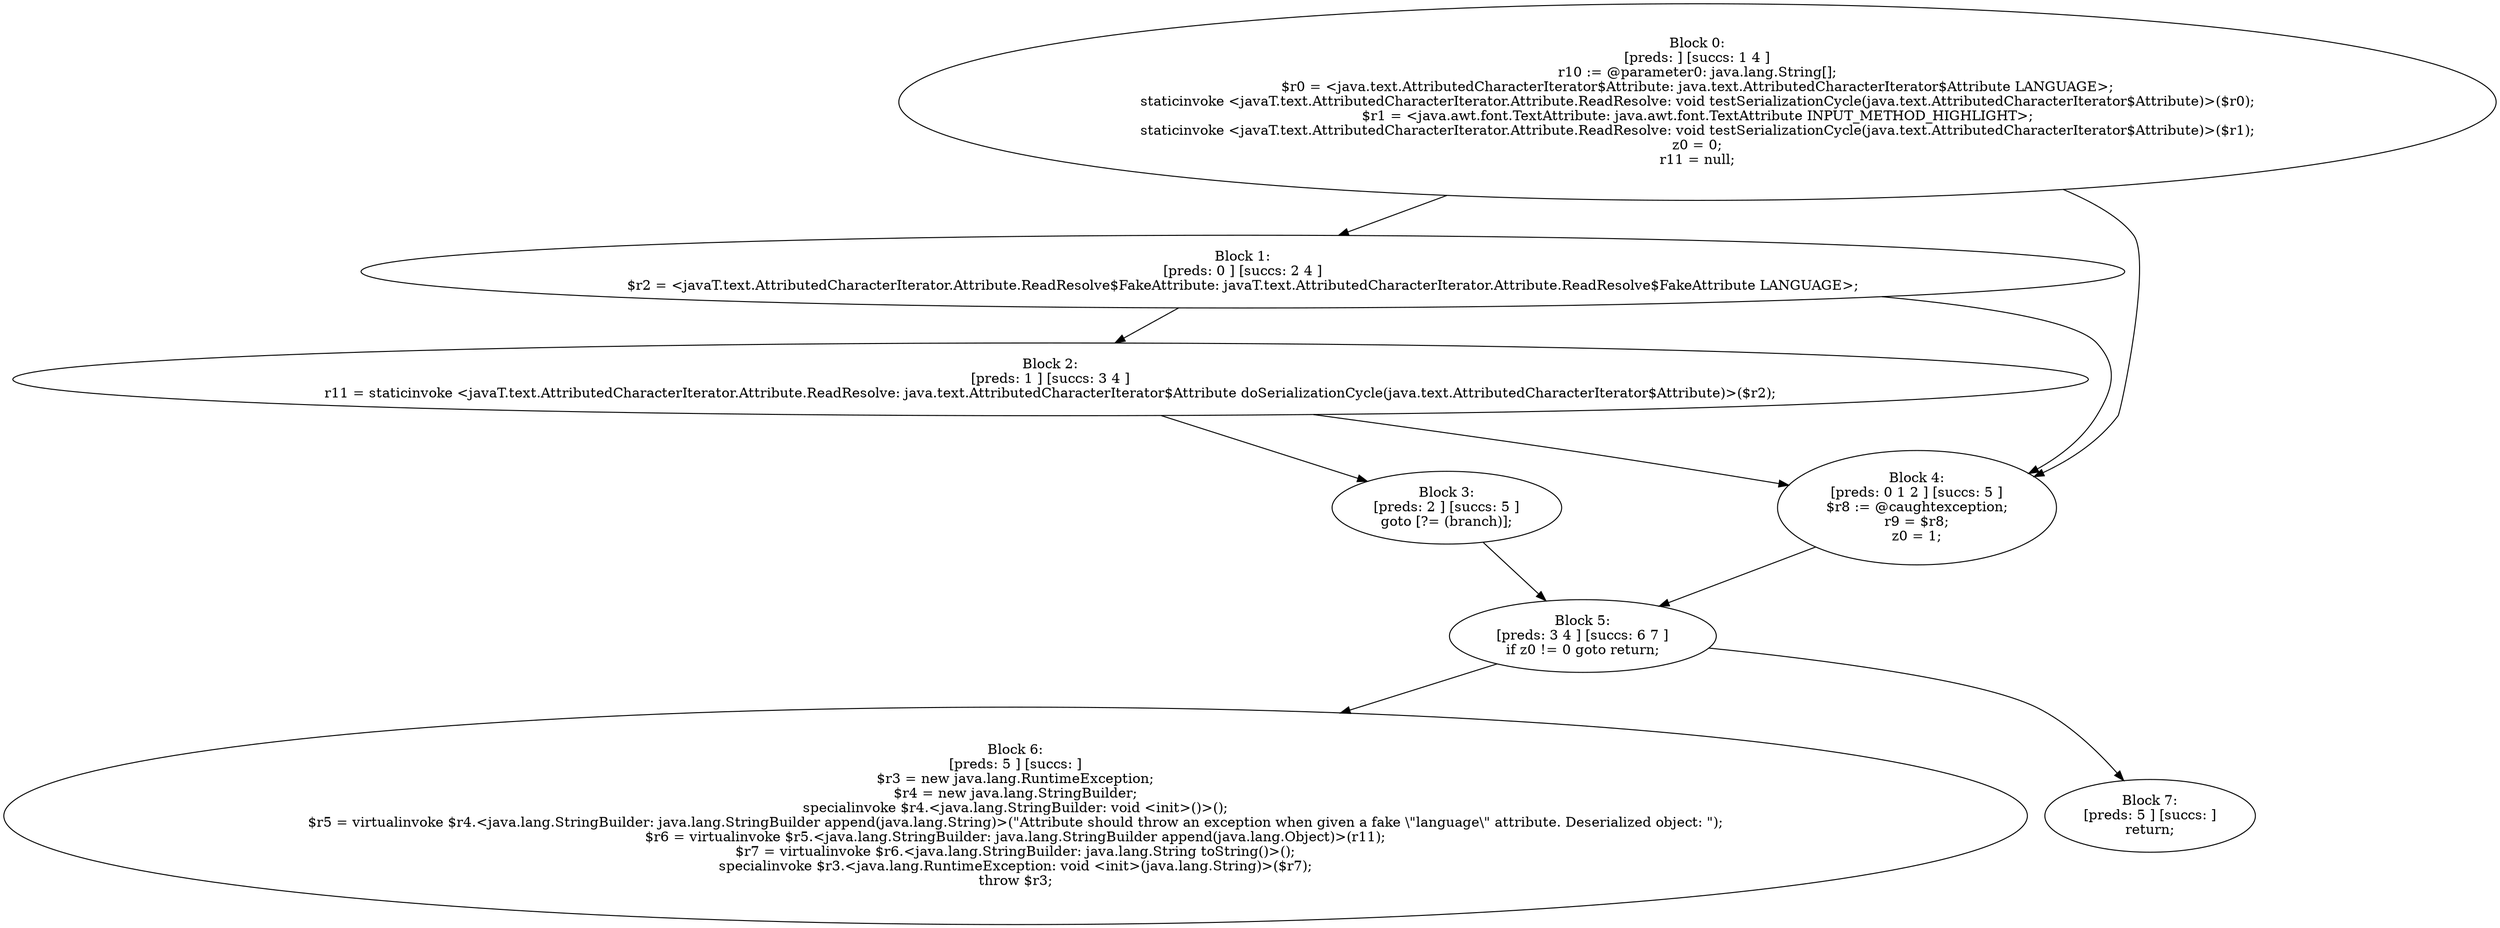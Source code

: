 digraph "unitGraph" {
    "Block 0:
[preds: ] [succs: 1 4 ]
r10 := @parameter0: java.lang.String[];
$r0 = <java.text.AttributedCharacterIterator$Attribute: java.text.AttributedCharacterIterator$Attribute LANGUAGE>;
staticinvoke <javaT.text.AttributedCharacterIterator.Attribute.ReadResolve: void testSerializationCycle(java.text.AttributedCharacterIterator$Attribute)>($r0);
$r1 = <java.awt.font.TextAttribute: java.awt.font.TextAttribute INPUT_METHOD_HIGHLIGHT>;
staticinvoke <javaT.text.AttributedCharacterIterator.Attribute.ReadResolve: void testSerializationCycle(java.text.AttributedCharacterIterator$Attribute)>($r1);
z0 = 0;
r11 = null;
"
    "Block 1:
[preds: 0 ] [succs: 2 4 ]
$r2 = <javaT.text.AttributedCharacterIterator.Attribute.ReadResolve$FakeAttribute: javaT.text.AttributedCharacterIterator.Attribute.ReadResolve$FakeAttribute LANGUAGE>;
"
    "Block 2:
[preds: 1 ] [succs: 3 4 ]
r11 = staticinvoke <javaT.text.AttributedCharacterIterator.Attribute.ReadResolve: java.text.AttributedCharacterIterator$Attribute doSerializationCycle(java.text.AttributedCharacterIterator$Attribute)>($r2);
"
    "Block 3:
[preds: 2 ] [succs: 5 ]
goto [?= (branch)];
"
    "Block 4:
[preds: 0 1 2 ] [succs: 5 ]
$r8 := @caughtexception;
r9 = $r8;
z0 = 1;
"
    "Block 5:
[preds: 3 4 ] [succs: 6 7 ]
if z0 != 0 goto return;
"
    "Block 6:
[preds: 5 ] [succs: ]
$r3 = new java.lang.RuntimeException;
$r4 = new java.lang.StringBuilder;
specialinvoke $r4.<java.lang.StringBuilder: void <init>()>();
$r5 = virtualinvoke $r4.<java.lang.StringBuilder: java.lang.StringBuilder append(java.lang.String)>(\"Attribute should throw an exception when given a fake \\\"language\\\" attribute. Deserialized object: \");
$r6 = virtualinvoke $r5.<java.lang.StringBuilder: java.lang.StringBuilder append(java.lang.Object)>(r11);
$r7 = virtualinvoke $r6.<java.lang.StringBuilder: java.lang.String toString()>();
specialinvoke $r3.<java.lang.RuntimeException: void <init>(java.lang.String)>($r7);
throw $r3;
"
    "Block 7:
[preds: 5 ] [succs: ]
return;
"
    "Block 0:
[preds: ] [succs: 1 4 ]
r10 := @parameter0: java.lang.String[];
$r0 = <java.text.AttributedCharacterIterator$Attribute: java.text.AttributedCharacterIterator$Attribute LANGUAGE>;
staticinvoke <javaT.text.AttributedCharacterIterator.Attribute.ReadResolve: void testSerializationCycle(java.text.AttributedCharacterIterator$Attribute)>($r0);
$r1 = <java.awt.font.TextAttribute: java.awt.font.TextAttribute INPUT_METHOD_HIGHLIGHT>;
staticinvoke <javaT.text.AttributedCharacterIterator.Attribute.ReadResolve: void testSerializationCycle(java.text.AttributedCharacterIterator$Attribute)>($r1);
z0 = 0;
r11 = null;
"->"Block 1:
[preds: 0 ] [succs: 2 4 ]
$r2 = <javaT.text.AttributedCharacterIterator.Attribute.ReadResolve$FakeAttribute: javaT.text.AttributedCharacterIterator.Attribute.ReadResolve$FakeAttribute LANGUAGE>;
";
    "Block 0:
[preds: ] [succs: 1 4 ]
r10 := @parameter0: java.lang.String[];
$r0 = <java.text.AttributedCharacterIterator$Attribute: java.text.AttributedCharacterIterator$Attribute LANGUAGE>;
staticinvoke <javaT.text.AttributedCharacterIterator.Attribute.ReadResolve: void testSerializationCycle(java.text.AttributedCharacterIterator$Attribute)>($r0);
$r1 = <java.awt.font.TextAttribute: java.awt.font.TextAttribute INPUT_METHOD_HIGHLIGHT>;
staticinvoke <javaT.text.AttributedCharacterIterator.Attribute.ReadResolve: void testSerializationCycle(java.text.AttributedCharacterIterator$Attribute)>($r1);
z0 = 0;
r11 = null;
"->"Block 4:
[preds: 0 1 2 ] [succs: 5 ]
$r8 := @caughtexception;
r9 = $r8;
z0 = 1;
";
    "Block 1:
[preds: 0 ] [succs: 2 4 ]
$r2 = <javaT.text.AttributedCharacterIterator.Attribute.ReadResolve$FakeAttribute: javaT.text.AttributedCharacterIterator.Attribute.ReadResolve$FakeAttribute LANGUAGE>;
"->"Block 2:
[preds: 1 ] [succs: 3 4 ]
r11 = staticinvoke <javaT.text.AttributedCharacterIterator.Attribute.ReadResolve: java.text.AttributedCharacterIterator$Attribute doSerializationCycle(java.text.AttributedCharacterIterator$Attribute)>($r2);
";
    "Block 1:
[preds: 0 ] [succs: 2 4 ]
$r2 = <javaT.text.AttributedCharacterIterator.Attribute.ReadResolve$FakeAttribute: javaT.text.AttributedCharacterIterator.Attribute.ReadResolve$FakeAttribute LANGUAGE>;
"->"Block 4:
[preds: 0 1 2 ] [succs: 5 ]
$r8 := @caughtexception;
r9 = $r8;
z0 = 1;
";
    "Block 2:
[preds: 1 ] [succs: 3 4 ]
r11 = staticinvoke <javaT.text.AttributedCharacterIterator.Attribute.ReadResolve: java.text.AttributedCharacterIterator$Attribute doSerializationCycle(java.text.AttributedCharacterIterator$Attribute)>($r2);
"->"Block 3:
[preds: 2 ] [succs: 5 ]
goto [?= (branch)];
";
    "Block 2:
[preds: 1 ] [succs: 3 4 ]
r11 = staticinvoke <javaT.text.AttributedCharacterIterator.Attribute.ReadResolve: java.text.AttributedCharacterIterator$Attribute doSerializationCycle(java.text.AttributedCharacterIterator$Attribute)>($r2);
"->"Block 4:
[preds: 0 1 2 ] [succs: 5 ]
$r8 := @caughtexception;
r9 = $r8;
z0 = 1;
";
    "Block 3:
[preds: 2 ] [succs: 5 ]
goto [?= (branch)];
"->"Block 5:
[preds: 3 4 ] [succs: 6 7 ]
if z0 != 0 goto return;
";
    "Block 4:
[preds: 0 1 2 ] [succs: 5 ]
$r8 := @caughtexception;
r9 = $r8;
z0 = 1;
"->"Block 5:
[preds: 3 4 ] [succs: 6 7 ]
if z0 != 0 goto return;
";
    "Block 5:
[preds: 3 4 ] [succs: 6 7 ]
if z0 != 0 goto return;
"->"Block 6:
[preds: 5 ] [succs: ]
$r3 = new java.lang.RuntimeException;
$r4 = new java.lang.StringBuilder;
specialinvoke $r4.<java.lang.StringBuilder: void <init>()>();
$r5 = virtualinvoke $r4.<java.lang.StringBuilder: java.lang.StringBuilder append(java.lang.String)>(\"Attribute should throw an exception when given a fake \\\"language\\\" attribute. Deserialized object: \");
$r6 = virtualinvoke $r5.<java.lang.StringBuilder: java.lang.StringBuilder append(java.lang.Object)>(r11);
$r7 = virtualinvoke $r6.<java.lang.StringBuilder: java.lang.String toString()>();
specialinvoke $r3.<java.lang.RuntimeException: void <init>(java.lang.String)>($r7);
throw $r3;
";
    "Block 5:
[preds: 3 4 ] [succs: 6 7 ]
if z0 != 0 goto return;
"->"Block 7:
[preds: 5 ] [succs: ]
return;
";
}
